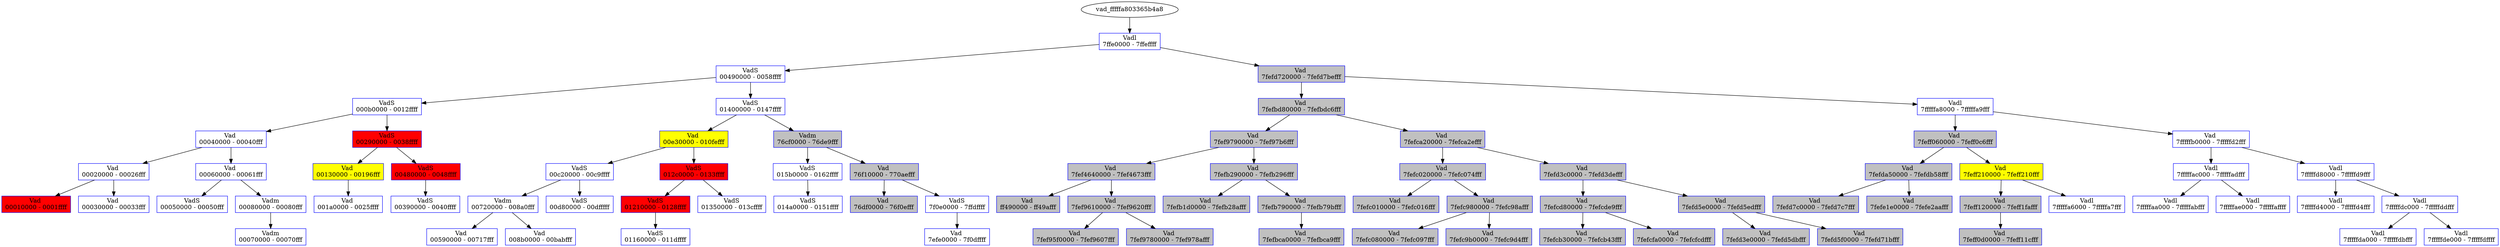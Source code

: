 /* Pid:   2944 */
digraph processtree {
graph [rankdir = "TB"];
vad_fffffa803365b4a8 -> vad_fffffa803256ce20
vad_fffffa803256ce20 [label = "{ Vadl\n7ffe0000 - 7ffeffff }"shape = "record" color = "blue" style = "filled" fillcolor = "white"];
vad_fffffa803256ce20 -> vad_fffffa8034536da0
vad_fffffa8034536da0 [label = "{ VadS\n00490000 - 0058ffff }"shape = "record" color = "blue" style = "filled" fillcolor = "white"];
vad_fffffa8034536da0 -> vad_fffffa8033248cf0
vad_fffffa8033248cf0 [label = "{ VadS\n000b0000 - 0012ffff }"shape = "record" color = "blue" style = "filled" fillcolor = "white"];
vad_fffffa8033248cf0 -> vad_fffffa80323f27c0
vad_fffffa80323f27c0 [label = "{ Vad \n00040000 - 00040fff }"shape = "record" color = "blue" style = "filled" fillcolor = "white"];
vad_fffffa80323f27c0 -> vad_fffffa80335bb230
vad_fffffa80335bb230 [label = "{ Vad \n00020000 - 00026fff }"shape = "record" color = "blue" style = "filled" fillcolor = "white"];
vad_fffffa80335bb230 -> vad_fffffa8033da2890
vad_fffffa8033da2890 [label = "{ Vad \n00010000 - 0001ffff }"shape = "record" color = "blue" style = "filled" fillcolor = "red"];
vad_fffffa80335bb230 -> vad_fffffa8033650d40
vad_fffffa8033650d40 [label = "{ Vad \n00030000 - 00033fff }"shape = "record" color = "blue" style = "filled" fillcolor = "white"];
vad_fffffa80323f27c0 -> vad_fffffa80336fce30
vad_fffffa80336fce30 [label = "{ Vad \n00060000 - 00061fff }"shape = "record" color = "blue" style = "filled" fillcolor = "white"];
vad_fffffa80336fce30 -> vad_fffffa8032532a90
vad_fffffa8032532a90 [label = "{ VadS\n00050000 - 00050fff }"shape = "record" color = "blue" style = "filled" fillcolor = "white"];
vad_fffffa80336fce30 -> vad_fffffa8033a39320
vad_fffffa8033a39320 [label = "{ Vadm\n00080000 - 00080fff }"shape = "record" color = "blue" style = "filled" fillcolor = "white"];
vad_fffffa8033a39320 -> vad_fffffa803275c010
vad_fffffa803275c010 [label = "{ Vadm\n00070000 - 00070fff }"shape = "record" color = "blue" style = "filled" fillcolor = "white"];
vad_fffffa8033248cf0 -> vad_fffffa8032ed30d0
vad_fffffa8032ed30d0 [label = "{ VadS\n00290000 - 0038ffff }"shape = "record" color = "blue" style = "filled" fillcolor = "red"];
vad_fffffa8032ed30d0 -> vad_fffffa803256ca60
vad_fffffa803256ca60 [label = "{ Vad \n00130000 - 00196fff }"shape = "record" color = "blue" style = "filled" fillcolor = "yellow"];
vad_fffffa803256ca60 -> vad_fffffa80337985e0
vad_fffffa80337985e0 [label = "{ Vad \n001a0000 - 0025ffff }"shape = "record" color = "blue" style = "filled" fillcolor = "white"];
vad_fffffa8032ed30d0 -> vad_fffffa80334aea70
vad_fffffa80334aea70 [label = "{ VadS\n00480000 - 0048ffff }"shape = "record" color = "blue" style = "filled" fillcolor = "red"];
vad_fffffa80334aea70 -> vad_fffffa80328543b0
vad_fffffa80328543b0 [label = "{ VadS\n00390000 - 0040ffff }"shape = "record" color = "blue" style = "filled" fillcolor = "white"];
vad_fffffa8034536da0 -> vad_fffffa803391a810
vad_fffffa803391a810 [label = "{ VadS\n01400000 - 0147ffff }"shape = "record" color = "blue" style = "filled" fillcolor = "white"];
vad_fffffa803391a810 -> vad_fffffa80334c7360
vad_fffffa80334c7360 [label = "{ Vad \n00e30000 - 010fefff }"shape = "record" color = "blue" style = "filled" fillcolor = "yellow"];
vad_fffffa80334c7360 -> vad_fffffa80335a21e0
vad_fffffa80335a21e0 [label = "{ VadS\n00c20000 - 00c9ffff }"shape = "record" color = "blue" style = "filled" fillcolor = "white"];
vad_fffffa80335a21e0 -> vad_fffffa8031e91500
vad_fffffa8031e91500 [label = "{ Vadm\n00720000 - 008a0fff }"shape = "record" color = "blue" style = "filled" fillcolor = "white"];
vad_fffffa8031e91500 -> vad_fffffa80332adf80
vad_fffffa80332adf80 [label = "{ Vad \n00590000 - 00717fff }"shape = "record" color = "blue" style = "filled" fillcolor = "white"];
vad_fffffa8031e91500 -> vad_fffffa80331e7520
vad_fffffa80331e7520 [label = "{ Vad \n008b0000 - 00babfff }"shape = "record" color = "blue" style = "filled" fillcolor = "white"];
vad_fffffa80335a21e0 -> vad_fffffa8031e8bf40
vad_fffffa8031e8bf40 [label = "{ VadS\n00d80000 - 00dfffff }"shape = "record" color = "blue" style = "filled" fillcolor = "white"];
vad_fffffa80334c7360 -> vad_fffffa803362df40
vad_fffffa803362df40 [label = "{ VadS\n012c0000 - 0133ffff }"shape = "record" color = "blue" style = "filled" fillcolor = "red"];
vad_fffffa803362df40 -> vad_fffffa80339beac0
vad_fffffa80339beac0 [label = "{ VadS\n01210000 - 0128ffff }"shape = "record" color = "blue" style = "filled" fillcolor = "red"];
vad_fffffa80339beac0 -> vad_fffffa8032f29350
vad_fffffa8032f29350 [label = "{ VadS\n01160000 - 011dffff }"shape = "record" color = "blue" style = "filled" fillcolor = "white"];
vad_fffffa803362df40 -> vad_fffffa80328536c0
vad_fffffa80328536c0 [label = "{ VadS\n01350000 - 013cffff }"shape = "record" color = "blue" style = "filled" fillcolor = "white"];
vad_fffffa803391a810 -> vad_fffffa8033388ba0
vad_fffffa8033388ba0 [label = "{ Vadm\n76cf0000 - 76de9fff }"shape = "record" color = "blue" style = "filled" fillcolor = "gray"];
vad_fffffa8033388ba0 -> vad_fffffa803392b670
vad_fffffa803392b670 [label = "{ VadS\n015b0000 - 0162ffff }"shape = "record" color = "blue" style = "filled" fillcolor = "white"];
vad_fffffa803392b670 -> vad_fffffa8032596d70
vad_fffffa8032596d70 [label = "{ VadS\n014a0000 - 0151ffff }"shape = "record" color = "blue" style = "filled" fillcolor = "white"];
vad_fffffa8033388ba0 -> vad_fffffa8032d95160
vad_fffffa8032d95160 [label = "{ Vad \n76f10000 - 770aefff }"shape = "record" color = "blue" style = "filled" fillcolor = "gray"];
vad_fffffa8032d95160 -> vad_fffffa8033659170
vad_fffffa8033659170 [label = "{ Vad \n76df0000 - 76f0efff }"shape = "record" color = "blue" style = "filled" fillcolor = "gray"];
vad_fffffa8032d95160 -> vad_fffffa80327f59d0
vad_fffffa80327f59d0 [label = "{ VadS\n7f0e0000 - 7ffdffff }"shape = "record" color = "blue" style = "filled" fillcolor = "white"];
vad_fffffa80327f59d0 -> vad_fffffa8033210d80
vad_fffffa8033210d80 [label = "{ Vad \n7efe0000 - 7f0dffff }"shape = "record" color = "blue" style = "filled" fillcolor = "white"];
vad_fffffa803256ce20 -> vad_fffffa803322b640
vad_fffffa803322b640 [label = "{ Vad \n7fefd720000 - 7fefd7befff }"shape = "record" color = "blue" style = "filled" fillcolor = "gray"];
vad_fffffa803322b640 -> vad_fffffa80324cb9b0
vad_fffffa80324cb9b0 [label = "{ Vad \n7fefbd80000 - 7fefbdc6fff }"shape = "record" color = "blue" style = "filled" fillcolor = "gray"];
vad_fffffa80324cb9b0 -> vad_fffffa803254ec60
vad_fffffa803254ec60 [label = "{ Vad \n7fef9790000 - 7fef97b6fff }"shape = "record" color = "blue" style = "filled" fillcolor = "gray"];
vad_fffffa803254ec60 -> vad_fffffa80336a9a20
vad_fffffa80336a9a20 [label = "{ Vad \n7fef4640000 - 7fef4673fff }"shape = "record" color = "blue" style = "filled" fillcolor = "gray"];
vad_fffffa80336a9a20 -> vad_fffffa8031e83b70
vad_fffffa8031e83b70 [label = "{ Vad \nff490000 - ff49afff }"shape = "record" color = "blue" style = "filled" fillcolor = "gray"];
vad_fffffa80336a9a20 -> vad_fffffa80326cfb00
vad_fffffa80326cfb00 [label = "{ Vad \n7fef9610000 - 7fef9620fff }"shape = "record" color = "blue" style = "filled" fillcolor = "gray"];
vad_fffffa80326cfb00 -> vad_fffffa80335aea80
vad_fffffa80335aea80 [label = "{ Vad \n7fef95f0000 - 7fef9607fff }"shape = "record" color = "blue" style = "filled" fillcolor = "gray"];
vad_fffffa80326cfb00 -> vad_fffffa80331bcc00
vad_fffffa80331bcc00 [label = "{ Vad \n7fef9780000 - 7fef978afff }"shape = "record" color = "blue" style = "filled" fillcolor = "gray"];
vad_fffffa803254ec60 -> vad_fffffa80333ffb80
vad_fffffa80333ffb80 [label = "{ Vad \n7fefb290000 - 7fefb296fff }"shape = "record" color = "blue" style = "filled" fillcolor = "gray"];
vad_fffffa80333ffb80 -> vad_fffffa80331c91e0
vad_fffffa80331c91e0 [label = "{ Vad \n7fefb1d0000 - 7fefb28afff }"shape = "record" color = "blue" style = "filled" fillcolor = "gray"];
vad_fffffa80333ffb80 -> vad_fffffa8032ec35f0
vad_fffffa8032ec35f0 [label = "{ Vad \n7fefb790000 - 7fefb79bfff }"shape = "record" color = "blue" style = "filled" fillcolor = "gray"];
vad_fffffa8032ec35f0 -> vad_fffffa803320a3c0
vad_fffffa803320a3c0 [label = "{ Vad \n7fefbca0000 - 7fefbca9fff }"shape = "record" color = "blue" style = "filled" fillcolor = "gray"];
vad_fffffa80324cb9b0 -> vad_fffffa80335dd980
vad_fffffa80335dd980 [label = "{ Vad \n7fefca20000 - 7fefca2efff }"shape = "record" color = "blue" style = "filled" fillcolor = "gray"];
vad_fffffa80335dd980 -> vad_fffffa803374fe20
vad_fffffa803374fe20 [label = "{ Vad \n7fefc020000 - 7fefc074fff }"shape = "record" color = "blue" style = "filled" fillcolor = "gray"];
vad_fffffa803374fe20 -> vad_fffffa8033a19190
vad_fffffa8033a19190 [label = "{ Vad \n7fefc010000 - 7fefc016fff }"shape = "record" color = "blue" style = "filled" fillcolor = "gray"];
vad_fffffa803374fe20 -> vad_fffffa80327073a0
vad_fffffa80327073a0 [label = "{ Vad \n7fefc980000 - 7fefc98afff }"shape = "record" color = "blue" style = "filled" fillcolor = "gray"];
vad_fffffa80327073a0 -> vad_fffffa8033733710
vad_fffffa8033733710 [label = "{ Vad \n7fefc080000 - 7fefc097fff }"shape = "record" color = "blue" style = "filled" fillcolor = "gray"];
vad_fffffa80327073a0 -> vad_fffffa8033a12190
vad_fffffa8033a12190 [label = "{ Vad \n7fefc9b0000 - 7fefc9d4fff }"shape = "record" color = "blue" style = "filled" fillcolor = "gray"];
vad_fffffa80335dd980 -> vad_fffffa803381b140
vad_fffffa803381b140 [label = "{ Vad \n7fefd3c0000 - 7fefd3defff }"shape = "record" color = "blue" style = "filled" fillcolor = "gray"];
vad_fffffa803381b140 -> vad_fffffa8032414ac0
vad_fffffa8032414ac0 [label = "{ Vad \n7fefcd80000 - 7fefcde9fff }"shape = "record" color = "blue" style = "filled" fillcolor = "gray"];
vad_fffffa8032414ac0 -> vad_fffffa803103b480
vad_fffffa803103b480 [label = "{ Vad \n7fefcb30000 - 7fefcb43fff }"shape = "record" color = "blue" style = "filled" fillcolor = "gray"];
vad_fffffa8032414ac0 -> vad_fffffa80326114c0
vad_fffffa80326114c0 [label = "{ Vad \n7fefcfa0000 - 7fefcfcdfff }"shape = "record" color = "blue" style = "filled" fillcolor = "gray"];
vad_fffffa803381b140 -> vad_fffffa80336a65d0
vad_fffffa80336a65d0 [label = "{ Vad \n7fefd5e0000 - 7fefd5edfff }"shape = "record" color = "blue" style = "filled" fillcolor = "gray"];
vad_fffffa80336a65d0 -> vad_fffffa8032537150
vad_fffffa8032537150 [label = "{ Vad \n7fefd3e0000 - 7fefd5dbfff }"shape = "record" color = "blue" style = "filled" fillcolor = "gray"];
vad_fffffa80336a65d0 -> vad_fffffa8033443580
vad_fffffa8033443580 [label = "{ Vad \n7fefd5f0000 - 7fefd71bfff }"shape = "record" color = "blue" style = "filled" fillcolor = "gray"];
vad_fffffa803322b640 -> vad_fffffa80333e97a0
vad_fffffa80333e97a0 [label = "{ Vadl\n7fffffa8000 - 7fffffa9fff }"shape = "record" color = "blue" style = "filled" fillcolor = "white"];
vad_fffffa80333e97a0 -> vad_fffffa8032007a90
vad_fffffa8032007a90 [label = "{ Vad \n7feff060000 - 7feff0c6fff }"shape = "record" color = "blue" style = "filled" fillcolor = "gray"];
vad_fffffa8032007a90 -> vad_fffffa80336562b0
vad_fffffa80336562b0 [label = "{ Vad \n7fefda50000 - 7fefdb58fff }"shape = "record" color = "blue" style = "filled" fillcolor = "gray"];
vad_fffffa80336562b0 -> vad_fffffa80332f3810
vad_fffffa80332f3810 [label = "{ Vad \n7fefd7c0000 - 7fefd7c7fff }"shape = "record" color = "blue" style = "filled" fillcolor = "gray"];
vad_fffffa80336562b0 -> vad_fffffa80336aa970
vad_fffffa80336aa970 [label = "{ Vad \n7fefe1e0000 - 7fefe2aafff }"shape = "record" color = "blue" style = "filled" fillcolor = "gray"];
vad_fffffa8032007a90 -> vad_fffffa803322b170
vad_fffffa803322b170 [label = "{ Vad \n7feff210000 - 7feff210fff }"shape = "record" color = "blue" style = "filled" fillcolor = "yellow"];
vad_fffffa803322b170 -> vad_fffffa8032440a20
vad_fffffa8032440a20 [label = "{ Vad \n7feff120000 - 7feff1fafff }"shape = "record" color = "blue" style = "filled" fillcolor = "gray"];
vad_fffffa8032440a20 -> vad_fffffa80331ce580
vad_fffffa80331ce580 [label = "{ Vad \n7feff0d0000 - 7feff11cfff }"shape = "record" color = "blue" style = "filled" fillcolor = "gray"];
vad_fffffa803322b170 -> vad_fffffa8031ec1560
vad_fffffa8031ec1560 [label = "{ Vadl\n7fffffa6000 - 7fffffa7fff }"shape = "record" color = "blue" style = "filled" fillcolor = "white"];
vad_fffffa80333e97a0 -> vad_fffffa8032463420
vad_fffffa8032463420 [label = "{ Vad \n7fffffb0000 - 7fffffd2fff }"shape = "record" color = "blue" style = "filled" fillcolor = "white"];
vad_fffffa8032463420 -> vad_fffffa80338659c0
vad_fffffa80338659c0 [label = "{ Vadl\n7fffffac000 - 7fffffadfff }"shape = "record" color = "blue" style = "filled" fillcolor = "white"];
vad_fffffa80338659c0 -> vad_fffffa80338354e0
vad_fffffa80338354e0 [label = "{ Vadl\n7fffffaa000 - 7fffffabfff }"shape = "record" color = "blue" style = "filled" fillcolor = "white"];
vad_fffffa80338659c0 -> vad_fffffa80323a8460
vad_fffffa80323a8460 [label = "{ Vadl\n7fffffae000 - 7fffffaffff }"shape = "record" color = "blue" style = "filled" fillcolor = "white"];
vad_fffffa8032463420 -> vad_fffffa80336a5730
vad_fffffa80336a5730 [label = "{ Vadl\n7fffffd8000 - 7fffffd9fff }"shape = "record" color = "blue" style = "filled" fillcolor = "white"];
vad_fffffa80336a5730 -> vad_fffffa8033606e40
vad_fffffa8033606e40 [label = "{ Vadl\n7fffffd4000 - 7fffffd4fff }"shape = "record" color = "blue" style = "filled" fillcolor = "white"];
vad_fffffa80336a5730 -> vad_fffffa80336a3e50
vad_fffffa80336a3e50 [label = "{ Vadl\n7fffffdc000 - 7fffffddfff }"shape = "record" color = "blue" style = "filled" fillcolor = "white"];
vad_fffffa80336a3e50 -> vad_fffffa80310d6280
vad_fffffa80310d6280 [label = "{ Vadl\n7fffffda000 - 7fffffdbfff }"shape = "record" color = "blue" style = "filled" fillcolor = "white"];
vad_fffffa80336a3e50 -> vad_fffffa8033600340
vad_fffffa8033600340 [label = "{ Vadl\n7fffffde000 - 7fffffdffff }"shape = "record" color = "blue" style = "filled" fillcolor = "white"];
}
